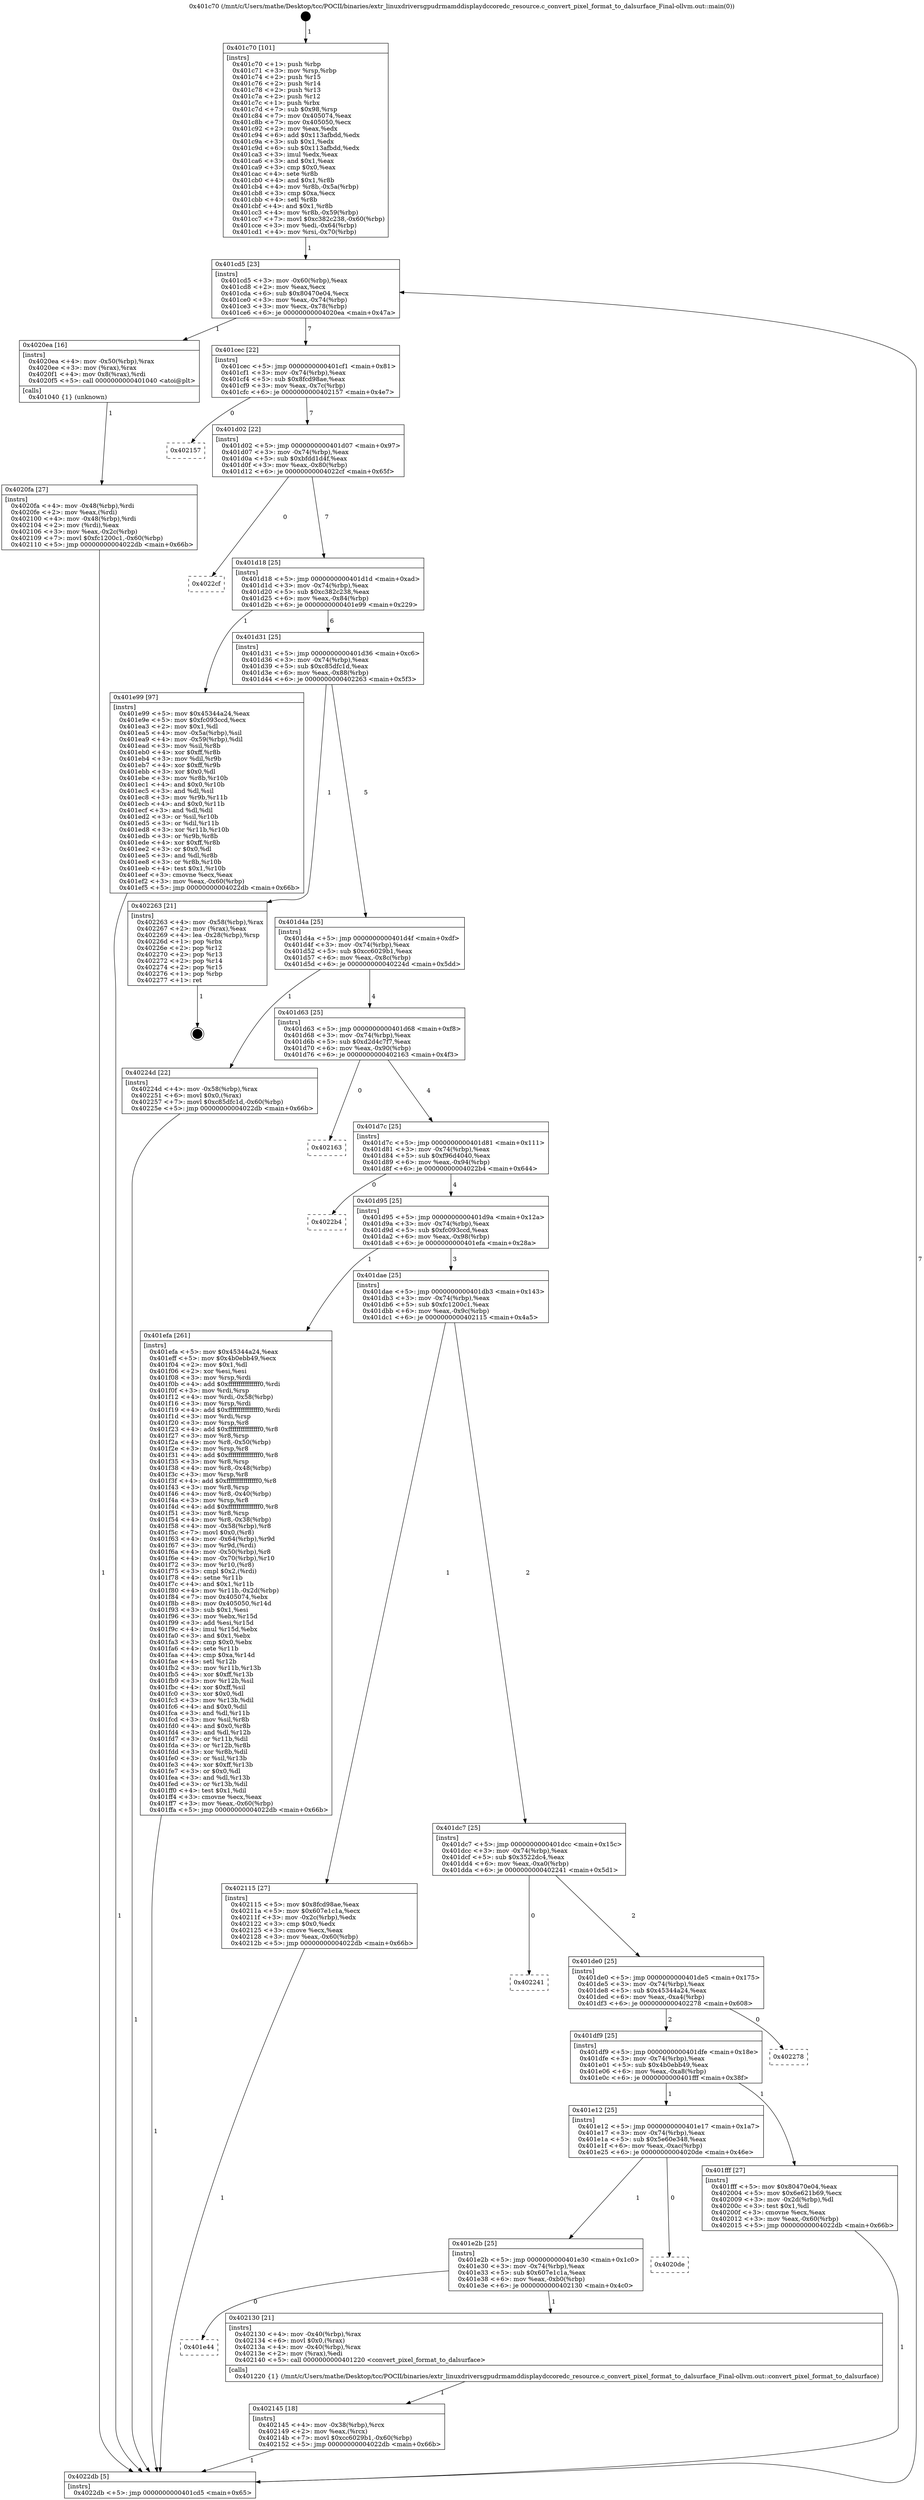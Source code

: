 digraph "0x401c70" {
  label = "0x401c70 (/mnt/c/Users/mathe/Desktop/tcc/POCII/binaries/extr_linuxdriversgpudrmamddisplaydccoredc_resource.c_convert_pixel_format_to_dalsurface_Final-ollvm.out::main(0))"
  labelloc = "t"
  node[shape=record]

  Entry [label="",width=0.3,height=0.3,shape=circle,fillcolor=black,style=filled]
  "0x401cd5" [label="{
     0x401cd5 [23]\l
     | [instrs]\l
     &nbsp;&nbsp;0x401cd5 \<+3\>: mov -0x60(%rbp),%eax\l
     &nbsp;&nbsp;0x401cd8 \<+2\>: mov %eax,%ecx\l
     &nbsp;&nbsp;0x401cda \<+6\>: sub $0x80470e04,%ecx\l
     &nbsp;&nbsp;0x401ce0 \<+3\>: mov %eax,-0x74(%rbp)\l
     &nbsp;&nbsp;0x401ce3 \<+3\>: mov %ecx,-0x78(%rbp)\l
     &nbsp;&nbsp;0x401ce6 \<+6\>: je 00000000004020ea \<main+0x47a\>\l
  }"]
  "0x4020ea" [label="{
     0x4020ea [16]\l
     | [instrs]\l
     &nbsp;&nbsp;0x4020ea \<+4\>: mov -0x50(%rbp),%rax\l
     &nbsp;&nbsp;0x4020ee \<+3\>: mov (%rax),%rax\l
     &nbsp;&nbsp;0x4020f1 \<+4\>: mov 0x8(%rax),%rdi\l
     &nbsp;&nbsp;0x4020f5 \<+5\>: call 0000000000401040 \<atoi@plt\>\l
     | [calls]\l
     &nbsp;&nbsp;0x401040 \{1\} (unknown)\l
  }"]
  "0x401cec" [label="{
     0x401cec [22]\l
     | [instrs]\l
     &nbsp;&nbsp;0x401cec \<+5\>: jmp 0000000000401cf1 \<main+0x81\>\l
     &nbsp;&nbsp;0x401cf1 \<+3\>: mov -0x74(%rbp),%eax\l
     &nbsp;&nbsp;0x401cf4 \<+5\>: sub $0x8fcd98ae,%eax\l
     &nbsp;&nbsp;0x401cf9 \<+3\>: mov %eax,-0x7c(%rbp)\l
     &nbsp;&nbsp;0x401cfc \<+6\>: je 0000000000402157 \<main+0x4e7\>\l
  }"]
  Exit [label="",width=0.3,height=0.3,shape=circle,fillcolor=black,style=filled,peripheries=2]
  "0x402157" [label="{
     0x402157\l
  }", style=dashed]
  "0x401d02" [label="{
     0x401d02 [22]\l
     | [instrs]\l
     &nbsp;&nbsp;0x401d02 \<+5\>: jmp 0000000000401d07 \<main+0x97\>\l
     &nbsp;&nbsp;0x401d07 \<+3\>: mov -0x74(%rbp),%eax\l
     &nbsp;&nbsp;0x401d0a \<+5\>: sub $0xbfdd1d4f,%eax\l
     &nbsp;&nbsp;0x401d0f \<+3\>: mov %eax,-0x80(%rbp)\l
     &nbsp;&nbsp;0x401d12 \<+6\>: je 00000000004022cf \<main+0x65f\>\l
  }"]
  "0x402145" [label="{
     0x402145 [18]\l
     | [instrs]\l
     &nbsp;&nbsp;0x402145 \<+4\>: mov -0x38(%rbp),%rcx\l
     &nbsp;&nbsp;0x402149 \<+2\>: mov %eax,(%rcx)\l
     &nbsp;&nbsp;0x40214b \<+7\>: movl $0xcc6029b1,-0x60(%rbp)\l
     &nbsp;&nbsp;0x402152 \<+5\>: jmp 00000000004022db \<main+0x66b\>\l
  }"]
  "0x4022cf" [label="{
     0x4022cf\l
  }", style=dashed]
  "0x401d18" [label="{
     0x401d18 [25]\l
     | [instrs]\l
     &nbsp;&nbsp;0x401d18 \<+5\>: jmp 0000000000401d1d \<main+0xad\>\l
     &nbsp;&nbsp;0x401d1d \<+3\>: mov -0x74(%rbp),%eax\l
     &nbsp;&nbsp;0x401d20 \<+5\>: sub $0xc382c238,%eax\l
     &nbsp;&nbsp;0x401d25 \<+6\>: mov %eax,-0x84(%rbp)\l
     &nbsp;&nbsp;0x401d2b \<+6\>: je 0000000000401e99 \<main+0x229\>\l
  }"]
  "0x401e44" [label="{
     0x401e44\l
  }", style=dashed]
  "0x401e99" [label="{
     0x401e99 [97]\l
     | [instrs]\l
     &nbsp;&nbsp;0x401e99 \<+5\>: mov $0x45344a24,%eax\l
     &nbsp;&nbsp;0x401e9e \<+5\>: mov $0xfc093ccd,%ecx\l
     &nbsp;&nbsp;0x401ea3 \<+2\>: mov $0x1,%dl\l
     &nbsp;&nbsp;0x401ea5 \<+4\>: mov -0x5a(%rbp),%sil\l
     &nbsp;&nbsp;0x401ea9 \<+4\>: mov -0x59(%rbp),%dil\l
     &nbsp;&nbsp;0x401ead \<+3\>: mov %sil,%r8b\l
     &nbsp;&nbsp;0x401eb0 \<+4\>: xor $0xff,%r8b\l
     &nbsp;&nbsp;0x401eb4 \<+3\>: mov %dil,%r9b\l
     &nbsp;&nbsp;0x401eb7 \<+4\>: xor $0xff,%r9b\l
     &nbsp;&nbsp;0x401ebb \<+3\>: xor $0x0,%dl\l
     &nbsp;&nbsp;0x401ebe \<+3\>: mov %r8b,%r10b\l
     &nbsp;&nbsp;0x401ec1 \<+4\>: and $0x0,%r10b\l
     &nbsp;&nbsp;0x401ec5 \<+3\>: and %dl,%sil\l
     &nbsp;&nbsp;0x401ec8 \<+3\>: mov %r9b,%r11b\l
     &nbsp;&nbsp;0x401ecb \<+4\>: and $0x0,%r11b\l
     &nbsp;&nbsp;0x401ecf \<+3\>: and %dl,%dil\l
     &nbsp;&nbsp;0x401ed2 \<+3\>: or %sil,%r10b\l
     &nbsp;&nbsp;0x401ed5 \<+3\>: or %dil,%r11b\l
     &nbsp;&nbsp;0x401ed8 \<+3\>: xor %r11b,%r10b\l
     &nbsp;&nbsp;0x401edb \<+3\>: or %r9b,%r8b\l
     &nbsp;&nbsp;0x401ede \<+4\>: xor $0xff,%r8b\l
     &nbsp;&nbsp;0x401ee2 \<+3\>: or $0x0,%dl\l
     &nbsp;&nbsp;0x401ee5 \<+3\>: and %dl,%r8b\l
     &nbsp;&nbsp;0x401ee8 \<+3\>: or %r8b,%r10b\l
     &nbsp;&nbsp;0x401eeb \<+4\>: test $0x1,%r10b\l
     &nbsp;&nbsp;0x401eef \<+3\>: cmovne %ecx,%eax\l
     &nbsp;&nbsp;0x401ef2 \<+3\>: mov %eax,-0x60(%rbp)\l
     &nbsp;&nbsp;0x401ef5 \<+5\>: jmp 00000000004022db \<main+0x66b\>\l
  }"]
  "0x401d31" [label="{
     0x401d31 [25]\l
     | [instrs]\l
     &nbsp;&nbsp;0x401d31 \<+5\>: jmp 0000000000401d36 \<main+0xc6\>\l
     &nbsp;&nbsp;0x401d36 \<+3\>: mov -0x74(%rbp),%eax\l
     &nbsp;&nbsp;0x401d39 \<+5\>: sub $0xc85dfc1d,%eax\l
     &nbsp;&nbsp;0x401d3e \<+6\>: mov %eax,-0x88(%rbp)\l
     &nbsp;&nbsp;0x401d44 \<+6\>: je 0000000000402263 \<main+0x5f3\>\l
  }"]
  "0x4022db" [label="{
     0x4022db [5]\l
     | [instrs]\l
     &nbsp;&nbsp;0x4022db \<+5\>: jmp 0000000000401cd5 \<main+0x65\>\l
  }"]
  "0x401c70" [label="{
     0x401c70 [101]\l
     | [instrs]\l
     &nbsp;&nbsp;0x401c70 \<+1\>: push %rbp\l
     &nbsp;&nbsp;0x401c71 \<+3\>: mov %rsp,%rbp\l
     &nbsp;&nbsp;0x401c74 \<+2\>: push %r15\l
     &nbsp;&nbsp;0x401c76 \<+2\>: push %r14\l
     &nbsp;&nbsp;0x401c78 \<+2\>: push %r13\l
     &nbsp;&nbsp;0x401c7a \<+2\>: push %r12\l
     &nbsp;&nbsp;0x401c7c \<+1\>: push %rbx\l
     &nbsp;&nbsp;0x401c7d \<+7\>: sub $0x98,%rsp\l
     &nbsp;&nbsp;0x401c84 \<+7\>: mov 0x405074,%eax\l
     &nbsp;&nbsp;0x401c8b \<+7\>: mov 0x405050,%ecx\l
     &nbsp;&nbsp;0x401c92 \<+2\>: mov %eax,%edx\l
     &nbsp;&nbsp;0x401c94 \<+6\>: add $0x113afbdd,%edx\l
     &nbsp;&nbsp;0x401c9a \<+3\>: sub $0x1,%edx\l
     &nbsp;&nbsp;0x401c9d \<+6\>: sub $0x113afbdd,%edx\l
     &nbsp;&nbsp;0x401ca3 \<+3\>: imul %edx,%eax\l
     &nbsp;&nbsp;0x401ca6 \<+3\>: and $0x1,%eax\l
     &nbsp;&nbsp;0x401ca9 \<+3\>: cmp $0x0,%eax\l
     &nbsp;&nbsp;0x401cac \<+4\>: sete %r8b\l
     &nbsp;&nbsp;0x401cb0 \<+4\>: and $0x1,%r8b\l
     &nbsp;&nbsp;0x401cb4 \<+4\>: mov %r8b,-0x5a(%rbp)\l
     &nbsp;&nbsp;0x401cb8 \<+3\>: cmp $0xa,%ecx\l
     &nbsp;&nbsp;0x401cbb \<+4\>: setl %r8b\l
     &nbsp;&nbsp;0x401cbf \<+4\>: and $0x1,%r8b\l
     &nbsp;&nbsp;0x401cc3 \<+4\>: mov %r8b,-0x59(%rbp)\l
     &nbsp;&nbsp;0x401cc7 \<+7\>: movl $0xc382c238,-0x60(%rbp)\l
     &nbsp;&nbsp;0x401cce \<+3\>: mov %edi,-0x64(%rbp)\l
     &nbsp;&nbsp;0x401cd1 \<+4\>: mov %rsi,-0x70(%rbp)\l
  }"]
  "0x402130" [label="{
     0x402130 [21]\l
     | [instrs]\l
     &nbsp;&nbsp;0x402130 \<+4\>: mov -0x40(%rbp),%rax\l
     &nbsp;&nbsp;0x402134 \<+6\>: movl $0x0,(%rax)\l
     &nbsp;&nbsp;0x40213a \<+4\>: mov -0x40(%rbp),%rax\l
     &nbsp;&nbsp;0x40213e \<+2\>: mov (%rax),%edi\l
     &nbsp;&nbsp;0x402140 \<+5\>: call 0000000000401220 \<convert_pixel_format_to_dalsurface\>\l
     | [calls]\l
     &nbsp;&nbsp;0x401220 \{1\} (/mnt/c/Users/mathe/Desktop/tcc/POCII/binaries/extr_linuxdriversgpudrmamddisplaydccoredc_resource.c_convert_pixel_format_to_dalsurface_Final-ollvm.out::convert_pixel_format_to_dalsurface)\l
  }"]
  "0x402263" [label="{
     0x402263 [21]\l
     | [instrs]\l
     &nbsp;&nbsp;0x402263 \<+4\>: mov -0x58(%rbp),%rax\l
     &nbsp;&nbsp;0x402267 \<+2\>: mov (%rax),%eax\l
     &nbsp;&nbsp;0x402269 \<+4\>: lea -0x28(%rbp),%rsp\l
     &nbsp;&nbsp;0x40226d \<+1\>: pop %rbx\l
     &nbsp;&nbsp;0x40226e \<+2\>: pop %r12\l
     &nbsp;&nbsp;0x402270 \<+2\>: pop %r13\l
     &nbsp;&nbsp;0x402272 \<+2\>: pop %r14\l
     &nbsp;&nbsp;0x402274 \<+2\>: pop %r15\l
     &nbsp;&nbsp;0x402276 \<+1\>: pop %rbp\l
     &nbsp;&nbsp;0x402277 \<+1\>: ret\l
  }"]
  "0x401d4a" [label="{
     0x401d4a [25]\l
     | [instrs]\l
     &nbsp;&nbsp;0x401d4a \<+5\>: jmp 0000000000401d4f \<main+0xdf\>\l
     &nbsp;&nbsp;0x401d4f \<+3\>: mov -0x74(%rbp),%eax\l
     &nbsp;&nbsp;0x401d52 \<+5\>: sub $0xcc6029b1,%eax\l
     &nbsp;&nbsp;0x401d57 \<+6\>: mov %eax,-0x8c(%rbp)\l
     &nbsp;&nbsp;0x401d5d \<+6\>: je 000000000040224d \<main+0x5dd\>\l
  }"]
  "0x401e2b" [label="{
     0x401e2b [25]\l
     | [instrs]\l
     &nbsp;&nbsp;0x401e2b \<+5\>: jmp 0000000000401e30 \<main+0x1c0\>\l
     &nbsp;&nbsp;0x401e30 \<+3\>: mov -0x74(%rbp),%eax\l
     &nbsp;&nbsp;0x401e33 \<+5\>: sub $0x607e1c1a,%eax\l
     &nbsp;&nbsp;0x401e38 \<+6\>: mov %eax,-0xb0(%rbp)\l
     &nbsp;&nbsp;0x401e3e \<+6\>: je 0000000000402130 \<main+0x4c0\>\l
  }"]
  "0x40224d" [label="{
     0x40224d [22]\l
     | [instrs]\l
     &nbsp;&nbsp;0x40224d \<+4\>: mov -0x58(%rbp),%rax\l
     &nbsp;&nbsp;0x402251 \<+6\>: movl $0x0,(%rax)\l
     &nbsp;&nbsp;0x402257 \<+7\>: movl $0xc85dfc1d,-0x60(%rbp)\l
     &nbsp;&nbsp;0x40225e \<+5\>: jmp 00000000004022db \<main+0x66b\>\l
  }"]
  "0x401d63" [label="{
     0x401d63 [25]\l
     | [instrs]\l
     &nbsp;&nbsp;0x401d63 \<+5\>: jmp 0000000000401d68 \<main+0xf8\>\l
     &nbsp;&nbsp;0x401d68 \<+3\>: mov -0x74(%rbp),%eax\l
     &nbsp;&nbsp;0x401d6b \<+5\>: sub $0xd2d4c7f7,%eax\l
     &nbsp;&nbsp;0x401d70 \<+6\>: mov %eax,-0x90(%rbp)\l
     &nbsp;&nbsp;0x401d76 \<+6\>: je 0000000000402163 \<main+0x4f3\>\l
  }"]
  "0x4020de" [label="{
     0x4020de\l
  }", style=dashed]
  "0x402163" [label="{
     0x402163\l
  }", style=dashed]
  "0x401d7c" [label="{
     0x401d7c [25]\l
     | [instrs]\l
     &nbsp;&nbsp;0x401d7c \<+5\>: jmp 0000000000401d81 \<main+0x111\>\l
     &nbsp;&nbsp;0x401d81 \<+3\>: mov -0x74(%rbp),%eax\l
     &nbsp;&nbsp;0x401d84 \<+5\>: sub $0xf96d4040,%eax\l
     &nbsp;&nbsp;0x401d89 \<+6\>: mov %eax,-0x94(%rbp)\l
     &nbsp;&nbsp;0x401d8f \<+6\>: je 00000000004022b4 \<main+0x644\>\l
  }"]
  "0x4020fa" [label="{
     0x4020fa [27]\l
     | [instrs]\l
     &nbsp;&nbsp;0x4020fa \<+4\>: mov -0x48(%rbp),%rdi\l
     &nbsp;&nbsp;0x4020fe \<+2\>: mov %eax,(%rdi)\l
     &nbsp;&nbsp;0x402100 \<+4\>: mov -0x48(%rbp),%rdi\l
     &nbsp;&nbsp;0x402104 \<+2\>: mov (%rdi),%eax\l
     &nbsp;&nbsp;0x402106 \<+3\>: mov %eax,-0x2c(%rbp)\l
     &nbsp;&nbsp;0x402109 \<+7\>: movl $0xfc1200c1,-0x60(%rbp)\l
     &nbsp;&nbsp;0x402110 \<+5\>: jmp 00000000004022db \<main+0x66b\>\l
  }"]
  "0x4022b4" [label="{
     0x4022b4\l
  }", style=dashed]
  "0x401d95" [label="{
     0x401d95 [25]\l
     | [instrs]\l
     &nbsp;&nbsp;0x401d95 \<+5\>: jmp 0000000000401d9a \<main+0x12a\>\l
     &nbsp;&nbsp;0x401d9a \<+3\>: mov -0x74(%rbp),%eax\l
     &nbsp;&nbsp;0x401d9d \<+5\>: sub $0xfc093ccd,%eax\l
     &nbsp;&nbsp;0x401da2 \<+6\>: mov %eax,-0x98(%rbp)\l
     &nbsp;&nbsp;0x401da8 \<+6\>: je 0000000000401efa \<main+0x28a\>\l
  }"]
  "0x401e12" [label="{
     0x401e12 [25]\l
     | [instrs]\l
     &nbsp;&nbsp;0x401e12 \<+5\>: jmp 0000000000401e17 \<main+0x1a7\>\l
     &nbsp;&nbsp;0x401e17 \<+3\>: mov -0x74(%rbp),%eax\l
     &nbsp;&nbsp;0x401e1a \<+5\>: sub $0x5e60e348,%eax\l
     &nbsp;&nbsp;0x401e1f \<+6\>: mov %eax,-0xac(%rbp)\l
     &nbsp;&nbsp;0x401e25 \<+6\>: je 00000000004020de \<main+0x46e\>\l
  }"]
  "0x401efa" [label="{
     0x401efa [261]\l
     | [instrs]\l
     &nbsp;&nbsp;0x401efa \<+5\>: mov $0x45344a24,%eax\l
     &nbsp;&nbsp;0x401eff \<+5\>: mov $0x4b0ebb49,%ecx\l
     &nbsp;&nbsp;0x401f04 \<+2\>: mov $0x1,%dl\l
     &nbsp;&nbsp;0x401f06 \<+2\>: xor %esi,%esi\l
     &nbsp;&nbsp;0x401f08 \<+3\>: mov %rsp,%rdi\l
     &nbsp;&nbsp;0x401f0b \<+4\>: add $0xfffffffffffffff0,%rdi\l
     &nbsp;&nbsp;0x401f0f \<+3\>: mov %rdi,%rsp\l
     &nbsp;&nbsp;0x401f12 \<+4\>: mov %rdi,-0x58(%rbp)\l
     &nbsp;&nbsp;0x401f16 \<+3\>: mov %rsp,%rdi\l
     &nbsp;&nbsp;0x401f19 \<+4\>: add $0xfffffffffffffff0,%rdi\l
     &nbsp;&nbsp;0x401f1d \<+3\>: mov %rdi,%rsp\l
     &nbsp;&nbsp;0x401f20 \<+3\>: mov %rsp,%r8\l
     &nbsp;&nbsp;0x401f23 \<+4\>: add $0xfffffffffffffff0,%r8\l
     &nbsp;&nbsp;0x401f27 \<+3\>: mov %r8,%rsp\l
     &nbsp;&nbsp;0x401f2a \<+4\>: mov %r8,-0x50(%rbp)\l
     &nbsp;&nbsp;0x401f2e \<+3\>: mov %rsp,%r8\l
     &nbsp;&nbsp;0x401f31 \<+4\>: add $0xfffffffffffffff0,%r8\l
     &nbsp;&nbsp;0x401f35 \<+3\>: mov %r8,%rsp\l
     &nbsp;&nbsp;0x401f38 \<+4\>: mov %r8,-0x48(%rbp)\l
     &nbsp;&nbsp;0x401f3c \<+3\>: mov %rsp,%r8\l
     &nbsp;&nbsp;0x401f3f \<+4\>: add $0xfffffffffffffff0,%r8\l
     &nbsp;&nbsp;0x401f43 \<+3\>: mov %r8,%rsp\l
     &nbsp;&nbsp;0x401f46 \<+4\>: mov %r8,-0x40(%rbp)\l
     &nbsp;&nbsp;0x401f4a \<+3\>: mov %rsp,%r8\l
     &nbsp;&nbsp;0x401f4d \<+4\>: add $0xfffffffffffffff0,%r8\l
     &nbsp;&nbsp;0x401f51 \<+3\>: mov %r8,%rsp\l
     &nbsp;&nbsp;0x401f54 \<+4\>: mov %r8,-0x38(%rbp)\l
     &nbsp;&nbsp;0x401f58 \<+4\>: mov -0x58(%rbp),%r8\l
     &nbsp;&nbsp;0x401f5c \<+7\>: movl $0x0,(%r8)\l
     &nbsp;&nbsp;0x401f63 \<+4\>: mov -0x64(%rbp),%r9d\l
     &nbsp;&nbsp;0x401f67 \<+3\>: mov %r9d,(%rdi)\l
     &nbsp;&nbsp;0x401f6a \<+4\>: mov -0x50(%rbp),%r8\l
     &nbsp;&nbsp;0x401f6e \<+4\>: mov -0x70(%rbp),%r10\l
     &nbsp;&nbsp;0x401f72 \<+3\>: mov %r10,(%r8)\l
     &nbsp;&nbsp;0x401f75 \<+3\>: cmpl $0x2,(%rdi)\l
     &nbsp;&nbsp;0x401f78 \<+4\>: setne %r11b\l
     &nbsp;&nbsp;0x401f7c \<+4\>: and $0x1,%r11b\l
     &nbsp;&nbsp;0x401f80 \<+4\>: mov %r11b,-0x2d(%rbp)\l
     &nbsp;&nbsp;0x401f84 \<+7\>: mov 0x405074,%ebx\l
     &nbsp;&nbsp;0x401f8b \<+8\>: mov 0x405050,%r14d\l
     &nbsp;&nbsp;0x401f93 \<+3\>: sub $0x1,%esi\l
     &nbsp;&nbsp;0x401f96 \<+3\>: mov %ebx,%r15d\l
     &nbsp;&nbsp;0x401f99 \<+3\>: add %esi,%r15d\l
     &nbsp;&nbsp;0x401f9c \<+4\>: imul %r15d,%ebx\l
     &nbsp;&nbsp;0x401fa0 \<+3\>: and $0x1,%ebx\l
     &nbsp;&nbsp;0x401fa3 \<+3\>: cmp $0x0,%ebx\l
     &nbsp;&nbsp;0x401fa6 \<+4\>: sete %r11b\l
     &nbsp;&nbsp;0x401faa \<+4\>: cmp $0xa,%r14d\l
     &nbsp;&nbsp;0x401fae \<+4\>: setl %r12b\l
     &nbsp;&nbsp;0x401fb2 \<+3\>: mov %r11b,%r13b\l
     &nbsp;&nbsp;0x401fb5 \<+4\>: xor $0xff,%r13b\l
     &nbsp;&nbsp;0x401fb9 \<+3\>: mov %r12b,%sil\l
     &nbsp;&nbsp;0x401fbc \<+4\>: xor $0xff,%sil\l
     &nbsp;&nbsp;0x401fc0 \<+3\>: xor $0x0,%dl\l
     &nbsp;&nbsp;0x401fc3 \<+3\>: mov %r13b,%dil\l
     &nbsp;&nbsp;0x401fc6 \<+4\>: and $0x0,%dil\l
     &nbsp;&nbsp;0x401fca \<+3\>: and %dl,%r11b\l
     &nbsp;&nbsp;0x401fcd \<+3\>: mov %sil,%r8b\l
     &nbsp;&nbsp;0x401fd0 \<+4\>: and $0x0,%r8b\l
     &nbsp;&nbsp;0x401fd4 \<+3\>: and %dl,%r12b\l
     &nbsp;&nbsp;0x401fd7 \<+3\>: or %r11b,%dil\l
     &nbsp;&nbsp;0x401fda \<+3\>: or %r12b,%r8b\l
     &nbsp;&nbsp;0x401fdd \<+3\>: xor %r8b,%dil\l
     &nbsp;&nbsp;0x401fe0 \<+3\>: or %sil,%r13b\l
     &nbsp;&nbsp;0x401fe3 \<+4\>: xor $0xff,%r13b\l
     &nbsp;&nbsp;0x401fe7 \<+3\>: or $0x0,%dl\l
     &nbsp;&nbsp;0x401fea \<+3\>: and %dl,%r13b\l
     &nbsp;&nbsp;0x401fed \<+3\>: or %r13b,%dil\l
     &nbsp;&nbsp;0x401ff0 \<+4\>: test $0x1,%dil\l
     &nbsp;&nbsp;0x401ff4 \<+3\>: cmovne %ecx,%eax\l
     &nbsp;&nbsp;0x401ff7 \<+3\>: mov %eax,-0x60(%rbp)\l
     &nbsp;&nbsp;0x401ffa \<+5\>: jmp 00000000004022db \<main+0x66b\>\l
  }"]
  "0x401dae" [label="{
     0x401dae [25]\l
     | [instrs]\l
     &nbsp;&nbsp;0x401dae \<+5\>: jmp 0000000000401db3 \<main+0x143\>\l
     &nbsp;&nbsp;0x401db3 \<+3\>: mov -0x74(%rbp),%eax\l
     &nbsp;&nbsp;0x401db6 \<+5\>: sub $0xfc1200c1,%eax\l
     &nbsp;&nbsp;0x401dbb \<+6\>: mov %eax,-0x9c(%rbp)\l
     &nbsp;&nbsp;0x401dc1 \<+6\>: je 0000000000402115 \<main+0x4a5\>\l
  }"]
  "0x401fff" [label="{
     0x401fff [27]\l
     | [instrs]\l
     &nbsp;&nbsp;0x401fff \<+5\>: mov $0x80470e04,%eax\l
     &nbsp;&nbsp;0x402004 \<+5\>: mov $0x6e621b69,%ecx\l
     &nbsp;&nbsp;0x402009 \<+3\>: mov -0x2d(%rbp),%dl\l
     &nbsp;&nbsp;0x40200c \<+3\>: test $0x1,%dl\l
     &nbsp;&nbsp;0x40200f \<+3\>: cmovne %ecx,%eax\l
     &nbsp;&nbsp;0x402012 \<+3\>: mov %eax,-0x60(%rbp)\l
     &nbsp;&nbsp;0x402015 \<+5\>: jmp 00000000004022db \<main+0x66b\>\l
  }"]
  "0x401df9" [label="{
     0x401df9 [25]\l
     | [instrs]\l
     &nbsp;&nbsp;0x401df9 \<+5\>: jmp 0000000000401dfe \<main+0x18e\>\l
     &nbsp;&nbsp;0x401dfe \<+3\>: mov -0x74(%rbp),%eax\l
     &nbsp;&nbsp;0x401e01 \<+5\>: sub $0x4b0ebb49,%eax\l
     &nbsp;&nbsp;0x401e06 \<+6\>: mov %eax,-0xa8(%rbp)\l
     &nbsp;&nbsp;0x401e0c \<+6\>: je 0000000000401fff \<main+0x38f\>\l
  }"]
  "0x402115" [label="{
     0x402115 [27]\l
     | [instrs]\l
     &nbsp;&nbsp;0x402115 \<+5\>: mov $0x8fcd98ae,%eax\l
     &nbsp;&nbsp;0x40211a \<+5\>: mov $0x607e1c1a,%ecx\l
     &nbsp;&nbsp;0x40211f \<+3\>: mov -0x2c(%rbp),%edx\l
     &nbsp;&nbsp;0x402122 \<+3\>: cmp $0x0,%edx\l
     &nbsp;&nbsp;0x402125 \<+3\>: cmove %ecx,%eax\l
     &nbsp;&nbsp;0x402128 \<+3\>: mov %eax,-0x60(%rbp)\l
     &nbsp;&nbsp;0x40212b \<+5\>: jmp 00000000004022db \<main+0x66b\>\l
  }"]
  "0x401dc7" [label="{
     0x401dc7 [25]\l
     | [instrs]\l
     &nbsp;&nbsp;0x401dc7 \<+5\>: jmp 0000000000401dcc \<main+0x15c\>\l
     &nbsp;&nbsp;0x401dcc \<+3\>: mov -0x74(%rbp),%eax\l
     &nbsp;&nbsp;0x401dcf \<+5\>: sub $0x3522dc4,%eax\l
     &nbsp;&nbsp;0x401dd4 \<+6\>: mov %eax,-0xa0(%rbp)\l
     &nbsp;&nbsp;0x401dda \<+6\>: je 0000000000402241 \<main+0x5d1\>\l
  }"]
  "0x402278" [label="{
     0x402278\l
  }", style=dashed]
  "0x402241" [label="{
     0x402241\l
  }", style=dashed]
  "0x401de0" [label="{
     0x401de0 [25]\l
     | [instrs]\l
     &nbsp;&nbsp;0x401de0 \<+5\>: jmp 0000000000401de5 \<main+0x175\>\l
     &nbsp;&nbsp;0x401de5 \<+3\>: mov -0x74(%rbp),%eax\l
     &nbsp;&nbsp;0x401de8 \<+5\>: sub $0x45344a24,%eax\l
     &nbsp;&nbsp;0x401ded \<+6\>: mov %eax,-0xa4(%rbp)\l
     &nbsp;&nbsp;0x401df3 \<+6\>: je 0000000000402278 \<main+0x608\>\l
  }"]
  Entry -> "0x401c70" [label=" 1"]
  "0x401cd5" -> "0x4020ea" [label=" 1"]
  "0x401cd5" -> "0x401cec" [label=" 7"]
  "0x402263" -> Exit [label=" 1"]
  "0x401cec" -> "0x402157" [label=" 0"]
  "0x401cec" -> "0x401d02" [label=" 7"]
  "0x40224d" -> "0x4022db" [label=" 1"]
  "0x401d02" -> "0x4022cf" [label=" 0"]
  "0x401d02" -> "0x401d18" [label=" 7"]
  "0x402145" -> "0x4022db" [label=" 1"]
  "0x401d18" -> "0x401e99" [label=" 1"]
  "0x401d18" -> "0x401d31" [label=" 6"]
  "0x401e99" -> "0x4022db" [label=" 1"]
  "0x401c70" -> "0x401cd5" [label=" 1"]
  "0x4022db" -> "0x401cd5" [label=" 7"]
  "0x402130" -> "0x402145" [label=" 1"]
  "0x401d31" -> "0x402263" [label=" 1"]
  "0x401d31" -> "0x401d4a" [label=" 5"]
  "0x401e2b" -> "0x401e44" [label=" 0"]
  "0x401d4a" -> "0x40224d" [label=" 1"]
  "0x401d4a" -> "0x401d63" [label=" 4"]
  "0x401e2b" -> "0x402130" [label=" 1"]
  "0x401d63" -> "0x402163" [label=" 0"]
  "0x401d63" -> "0x401d7c" [label=" 4"]
  "0x401e12" -> "0x401e2b" [label=" 1"]
  "0x401d7c" -> "0x4022b4" [label=" 0"]
  "0x401d7c" -> "0x401d95" [label=" 4"]
  "0x401e12" -> "0x4020de" [label=" 0"]
  "0x401d95" -> "0x401efa" [label=" 1"]
  "0x401d95" -> "0x401dae" [label=" 3"]
  "0x402115" -> "0x4022db" [label=" 1"]
  "0x401efa" -> "0x4022db" [label=" 1"]
  "0x4020fa" -> "0x4022db" [label=" 1"]
  "0x401dae" -> "0x402115" [label=" 1"]
  "0x401dae" -> "0x401dc7" [label=" 2"]
  "0x401fff" -> "0x4022db" [label=" 1"]
  "0x401dc7" -> "0x402241" [label=" 0"]
  "0x401dc7" -> "0x401de0" [label=" 2"]
  "0x401df9" -> "0x401e12" [label=" 1"]
  "0x401de0" -> "0x402278" [label=" 0"]
  "0x401de0" -> "0x401df9" [label=" 2"]
  "0x4020ea" -> "0x4020fa" [label=" 1"]
  "0x401df9" -> "0x401fff" [label=" 1"]
}
